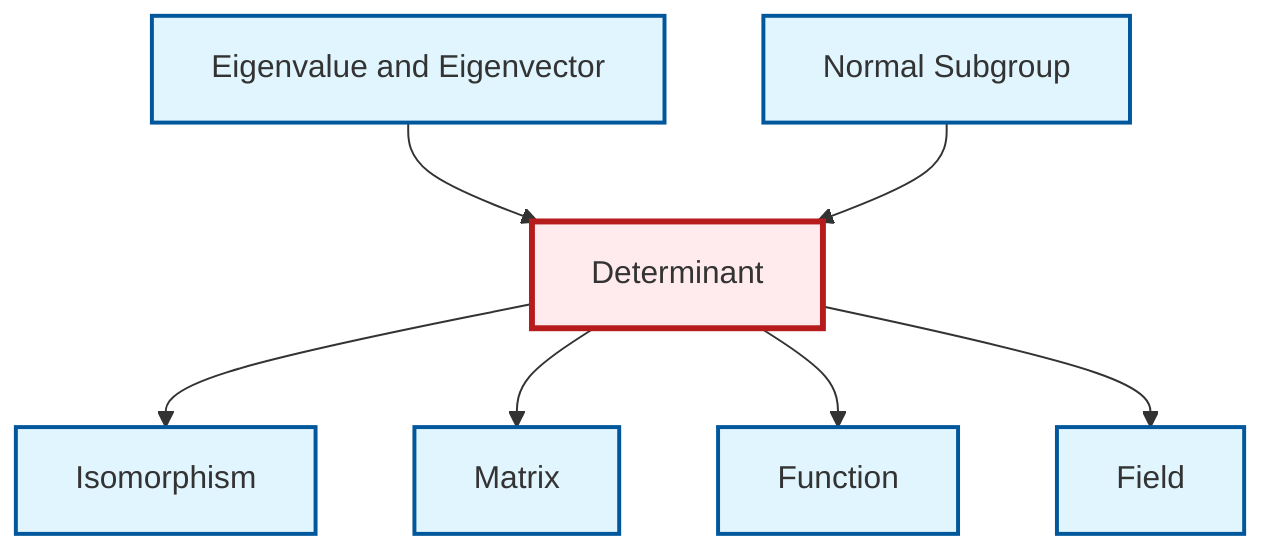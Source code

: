 graph TD
    classDef definition fill:#e1f5fe,stroke:#01579b,stroke-width:2px
    classDef theorem fill:#f3e5f5,stroke:#4a148c,stroke-width:2px
    classDef axiom fill:#fff3e0,stroke:#e65100,stroke-width:2px
    classDef example fill:#e8f5e9,stroke:#1b5e20,stroke-width:2px
    classDef current fill:#ffebee,stroke:#b71c1c,stroke-width:3px
    def-normal-subgroup["Normal Subgroup"]:::definition
    def-field["Field"]:::definition
    def-isomorphism["Isomorphism"]:::definition
    def-determinant["Determinant"]:::definition
    def-function["Function"]:::definition
    def-matrix["Matrix"]:::definition
    def-eigenvalue-eigenvector["Eigenvalue and Eigenvector"]:::definition
    def-determinant --> def-isomorphism
    def-determinant --> def-matrix
    def-determinant --> def-function
    def-eigenvalue-eigenvector --> def-determinant
    def-normal-subgroup --> def-determinant
    def-determinant --> def-field
    class def-determinant current